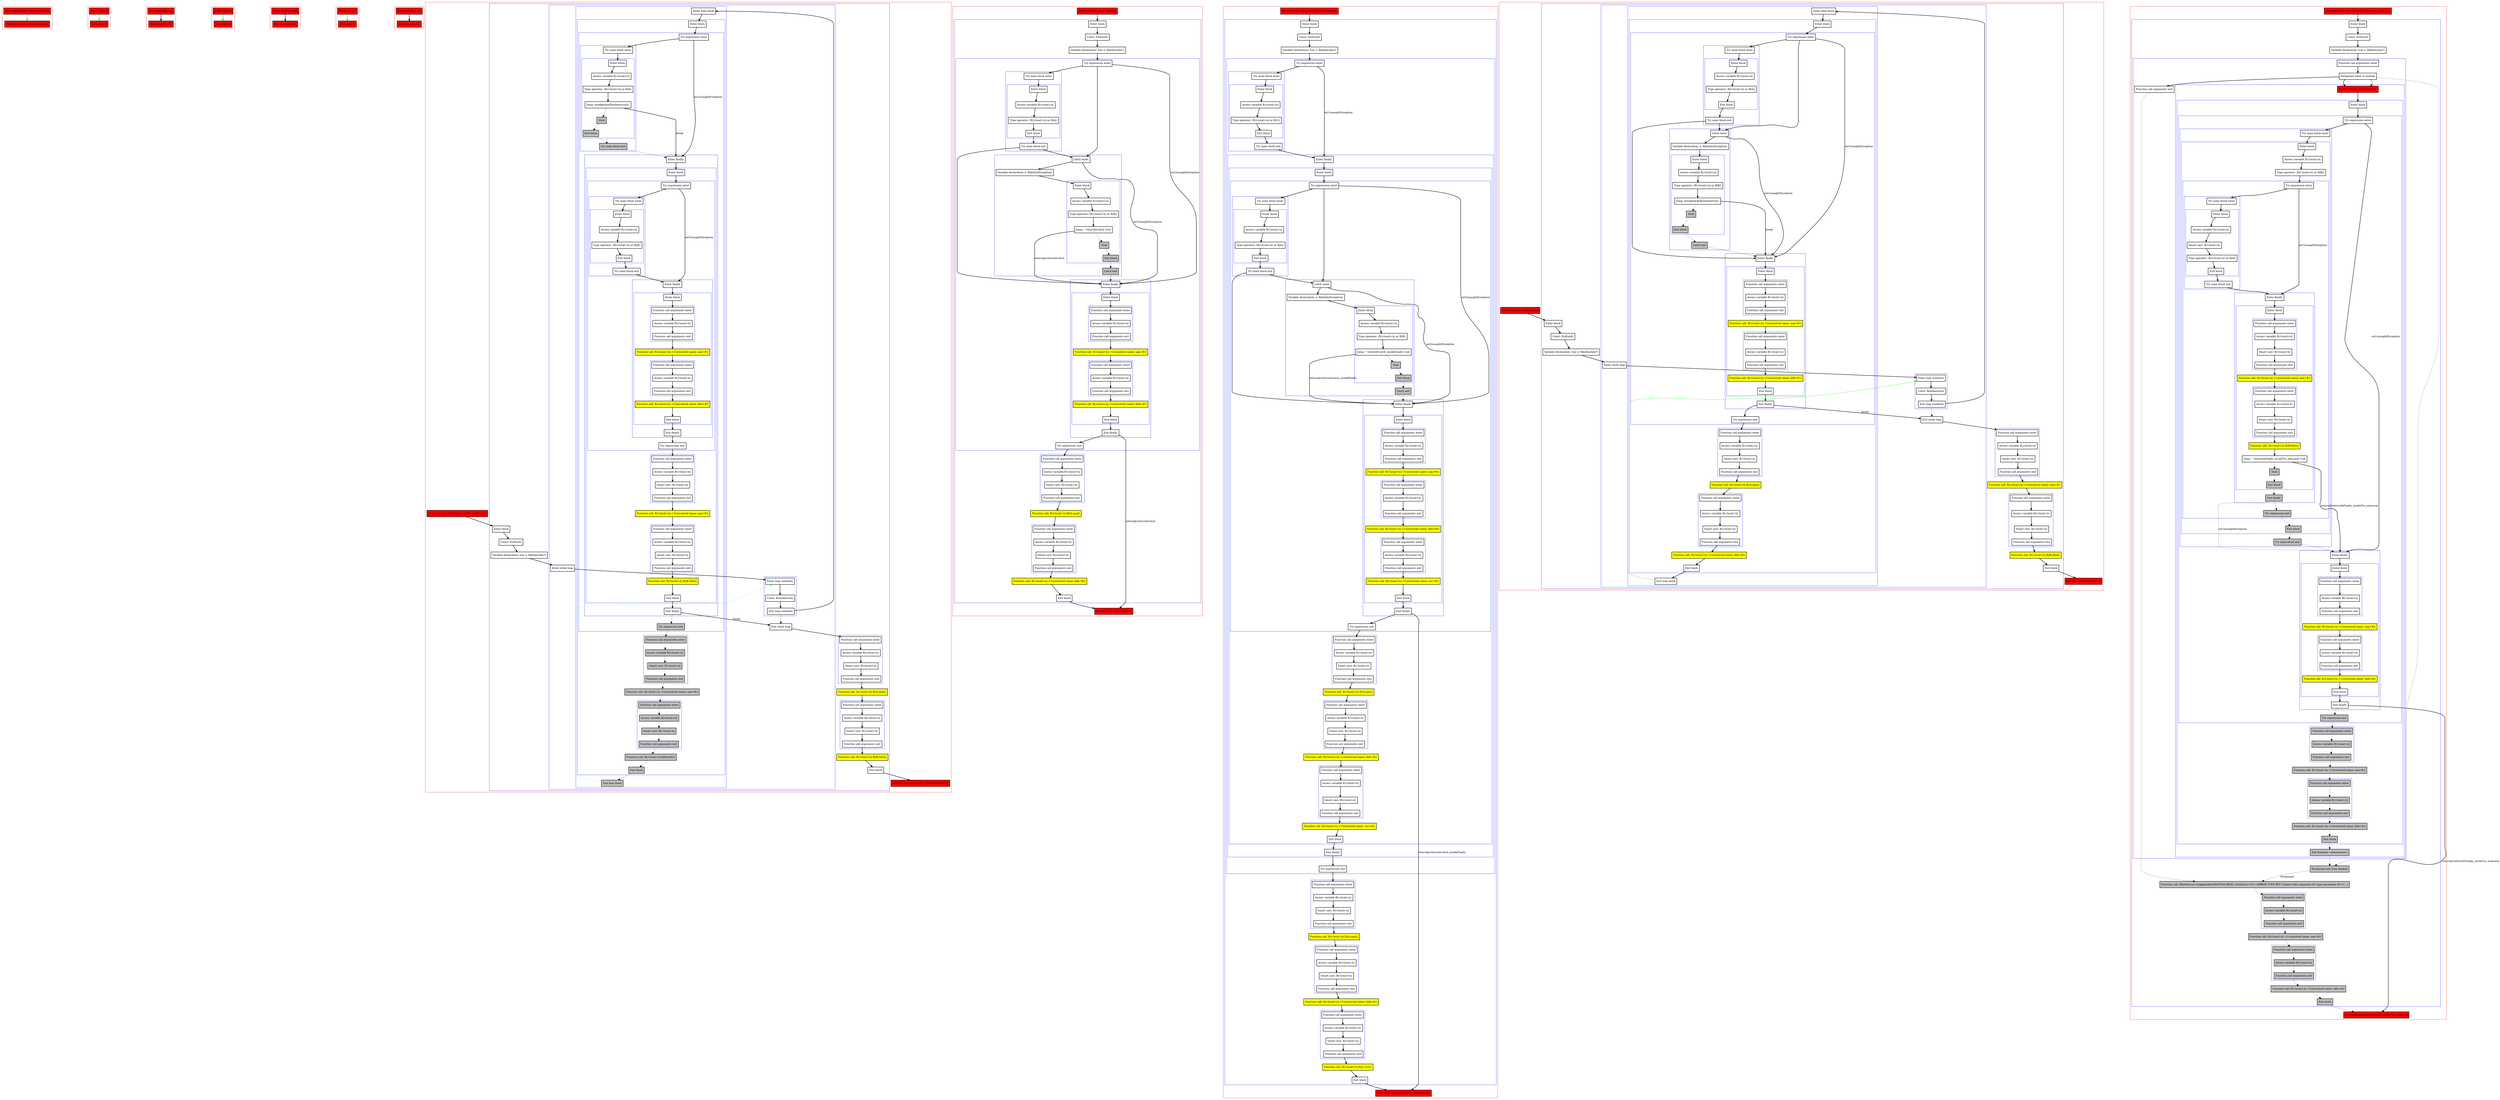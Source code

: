 digraph castInTryWithJump_fir_kt {
    graph [nodesep=3]
    node [shape=box penwidth=2]
    edge [penwidth=2]

    subgraph cluster_0 {
        color=red
        0 [label="Enter file castInTryWithJump.fir.kt" style="filled" fillcolor=red];
        1 [label="Exit file castInTryWithJump.fir.kt" style="filled" fillcolor=red];
    }
    0 -> {1} [color=green];

    subgraph cluster_1 {
        color=red
        2 [label="Enter class A" style="filled" fillcolor=red];
        3 [label="Exit class A" style="filled" fillcolor=red];
    }
    2 -> {3} [color=green];

    subgraph cluster_2 {
        color=red
        4 [label="Enter function aaa" style="filled" fillcolor=red];
        5 [label="Exit function aaa" style="filled" fillcolor=red];
    }
    4 -> {5};

    subgraph cluster_3 {
        color=red
        6 [label="Enter class B" style="filled" fillcolor=red];
        7 [label="Exit class B" style="filled" fillcolor=red];
    }
    6 -> {7} [color=green];

    subgraph cluster_4 {
        color=red
        8 [label="Enter function bbb" style="filled" fillcolor=red];
        9 [label="Exit function bbb" style="filled" fillcolor=red];
    }
    8 -> {9};

    subgraph cluster_5 {
        color=red
        10 [label="Enter class C" style="filled" fillcolor=red];
        11 [label="Exit class C" style="filled" fillcolor=red];
    }
    10 -> {11} [color=green];

    subgraph cluster_6 {
        color=red
        12 [label="Enter function ccc" style="filled" fillcolor=red];
        13 [label="Exit function ccc" style="filled" fillcolor=red];
    }
    12 -> {13};

    subgraph cluster_7 {
        color=red
        14 [label="Enter function breakInTry_withNestedFinally" style="filled" fillcolor=red];
        subgraph cluster_8 {
            color=blue
            15 [label="Enter block"];
            16 [label="Const: Null(null)"];
            17 [label="Variable declaration: lvar x: R|kotlin/Any?|"];
            subgraph cluster_9 {
                color=blue
                18 [label="Enter while loop"];
                subgraph cluster_10 {
                    color=blue
                    19 [label="Enter loop condition"];
                    20 [label="Const: Boolean(true)"];
                    21 [label="Exit loop condition"];
                }
                subgraph cluster_11 {
                    color=blue
                    22 [label="Enter loop block"];
                    subgraph cluster_12 {
                        color=blue
                        23 [label="Enter block"];
                        subgraph cluster_13 {
                            color=blue
                            24 [label="Try expression enter"];
                            subgraph cluster_14 {
                                color=blue
                                25 [label="Try main block enter"];
                                subgraph cluster_15 {
                                    color=blue
                                    26 [label="Enter block"];
                                    27 [label="Access variable R|<local>/x|"];
                                    28 [label="Type operator: (R|<local>/x| as R|A|)"];
                                    29 [label="Jump: break@@@[Boolean(true)] "];
                                    30 [label="Stub" style="filled" fillcolor=gray];
                                    31 [label="Exit block" style="filled" fillcolor=gray];
                                }
                                32 [label="Try main block exit" style="filled" fillcolor=gray];
                            }
                            subgraph cluster_16 {
                                color=blue
                                33 [label="Enter finally"];
                                subgraph cluster_17 {
                                    color=blue
                                    34 [label="Enter block"];
                                    subgraph cluster_18 {
                                        color=blue
                                        35 [label="Try expression enter"];
                                        subgraph cluster_19 {
                                            color=blue
                                            36 [label="Try main block enter"];
                                            subgraph cluster_20 {
                                                color=blue
                                                37 [label="Enter block"];
                                                38 [label="Access variable R|<local>/x|"];
                                                39 [label="Type operator: (R|<local>/x| as R|B|)"];
                                                40 [label="Exit block"];
                                            }
                                            41 [label="Try main block exit"];
                                        }
                                        subgraph cluster_21 {
                                            color=blue
                                            42 [label="Enter finally"];
                                            subgraph cluster_22 {
                                                color=blue
                                                43 [label="Enter block"];
                                                subgraph cluster_23 {
                                                    color=blue
                                                    44 [label="Function call arguments enter"];
                                                    45 [label="Access variable R|<local>/x|"];
                                                    46 [label="Function call arguments exit"];
                                                }
                                                47 [label="Function call: R|<local>/x|.<Unresolved name: aaa>#()" style="filled" fillcolor=yellow];
                                                subgraph cluster_24 {
                                                    color=blue
                                                    48 [label="Function call arguments enter"];
                                                    49 [label="Access variable R|<local>/x|"];
                                                    50 [label="Function call arguments exit"];
                                                }
                                                51 [label="Function call: R|<local>/x|.<Unresolved name: bbb>#()" style="filled" fillcolor=yellow];
                                                52 [label="Exit block"];
                                            }
                                            53 [label="Exit finally"];
                                        }
                                        54 [label="Try expression exit"];
                                    }
                                    subgraph cluster_25 {
                                        color=blue
                                        55 [label="Function call arguments enter"];
                                        56 [label="Access variable R|<local>/x|"];
                                        57 [label="Smart cast: R|<local>/x|"];
                                        58 [label="Function call arguments exit"];
                                    }
                                    59 [label="Function call: R|<local>/x|.<Unresolved name: aaa>#()" style="filled" fillcolor=yellow];
                                    subgraph cluster_26 {
                                        color=blue
                                        60 [label="Function call arguments enter"];
                                        61 [label="Access variable R|<local>/x|"];
                                        62 [label="Smart cast: R|<local>/x|"];
                                        63 [label="Function call arguments exit"];
                                    }
                                    64 [label="Function call: R|<local>/x|.R|/B.bbb|()" style="filled" fillcolor=yellow];
                                    65 [label="Exit block"];
                                }
                                66 [label="Exit finally"];
                            }
                            67 [label="Try expression exit" style="filled" fillcolor=gray];
                        }
                        subgraph cluster_27 {
                            color=blue
                            68 [label="Function call arguments enter" style="filled" fillcolor=gray];
                            69 [label="Access variable R|<local>/x|" style="filled" fillcolor=gray];
                            70 [label="Smart cast: R|<local>/x|" style="filled" fillcolor=gray];
                            71 [label="Function call arguments exit" style="filled" fillcolor=gray];
                        }
                        72 [label="Function call: R|<local>/x|.<Unresolved name: aaa>#()" style="filled" fillcolor=gray];
                        subgraph cluster_28 {
                            color=blue
                            73 [label="Function call arguments enter" style="filled" fillcolor=gray];
                            74 [label="Access variable R|<local>/x|" style="filled" fillcolor=gray];
                            75 [label="Smart cast: R|<local>/x|" style="filled" fillcolor=gray];
                            76 [label="Function call arguments exit" style="filled" fillcolor=gray];
                        }
                        77 [label="Function call: R|<local>/x|.R|/B.bbb|()" style="filled" fillcolor=gray];
                        78 [label="Exit block" style="filled" fillcolor=gray];
                    }
                    79 [label="Exit loop block" style="filled" fillcolor=gray];
                }
                80 [label="Exit while loop"];
            }
            subgraph cluster_29 {
                color=blue
                81 [label="Function call arguments enter"];
                82 [label="Access variable R|<local>/x|"];
                83 [label="Smart cast: R|<local>/x|"];
                84 [label="Function call arguments exit"];
            }
            85 [label="Function call: R|<local>/x|.R|/A.aaa|()" style="filled" fillcolor=yellow];
            subgraph cluster_30 {
                color=blue
                86 [label="Function call arguments enter"];
                87 [label="Access variable R|<local>/x|"];
                88 [label="Smart cast: R|<local>/x|"];
                89 [label="Function call arguments exit"];
            }
            90 [label="Function call: R|<local>/x|.R|/B.bbb|()" style="filled" fillcolor=yellow];
            91 [label="Exit block"];
        }
        92 [label="Exit function breakInTry_withNestedFinally" style="filled" fillcolor=red];
    }
    14 -> {15};
    15 -> {16};
    16 -> {17};
    17 -> {18};
    18 -> {19};
    19 -> {20};
    20 -> {21};
    21 -> {22};
    21 -> {80} [style=dotted];
    22 -> {23};
    23 -> {24};
    24 -> {25};
    24 -> {33} [label="onUncaughtException"];
    25 -> {26};
    26 -> {27};
    27 -> {28};
    28 -> {29};
    29 -> {33} [label="break"];
    29 -> {30} [style=dotted];
    30 -> {31} [style=dotted];
    31 -> {32} [style=dotted];
    32 -> {33} [style=dotted];
    33 -> {34};
    34 -> {35};
    35 -> {36};
    35 -> {42} [label="onUncaughtException"];
    36 -> {37};
    37 -> {38};
    38 -> {39};
    39 -> {40};
    40 -> {41};
    41 -> {42};
    42 -> {43};
    43 -> {44};
    44 -> {45};
    45 -> {46};
    46 -> {47};
    47 -> {48};
    48 -> {49};
    49 -> {50};
    50 -> {51};
    51 -> {52};
    52 -> {53};
    53 -> {54};
    54 -> {55};
    55 -> {56};
    56 -> {57};
    57 -> {58};
    58 -> {59};
    59 -> {60};
    60 -> {61};
    61 -> {62};
    62 -> {63};
    63 -> {64};
    64 -> {65};
    65 -> {66};
    66 -> {80} [label="break"];
    66 -> {67} [style=dotted];
    67 -> {68} [style=dotted];
    68 -> {69} [style=dotted];
    69 -> {70} [style=dotted];
    70 -> {71} [style=dotted];
    71 -> {72} [style=dotted];
    72 -> {73} [style=dotted];
    73 -> {74} [style=dotted];
    74 -> {75} [style=dotted];
    75 -> {76} [style=dotted];
    76 -> {77} [style=dotted];
    77 -> {78} [style=dotted];
    78 -> {79} [style=dotted];
    79 -> {19} [color=green style=dotted];
    80 -> {81};
    81 -> {82};
    82 -> {83};
    83 -> {84};
    84 -> {85};
    85 -> {86};
    86 -> {87};
    87 -> {88};
    88 -> {89};
    89 -> {90};
    90 -> {91};
    91 -> {92};

    subgraph cluster_31 {
        color=red
        93 [label="Enter function returnInCatch" style="filled" fillcolor=red];
        subgraph cluster_32 {
            color=blue
            94 [label="Enter block"];
            95 [label="Const: Null(null)"];
            96 [label="Variable declaration: lvar x: R|kotlin/Any?|"];
            subgraph cluster_33 {
                color=blue
                97 [label="Try expression enter"];
                subgraph cluster_34 {
                    color=blue
                    98 [label="Try main block enter"];
                    subgraph cluster_35 {
                        color=blue
                        99 [label="Enter block"];
                        100 [label="Access variable R|<local>/x|"];
                        101 [label="Type operator: (R|<local>/x| as R|A|)"];
                        102 [label="Exit block"];
                    }
                    103 [label="Try main block exit"];
                }
                subgraph cluster_36 {
                    color=blue
                    104 [label="Catch enter"];
                    105 [label="Variable declaration: e: R|kotlin/Exception|"];
                    subgraph cluster_37 {
                        color=blue
                        106 [label="Enter block"];
                        107 [label="Access variable R|<local>/x|"];
                        108 [label="Type operator: (R|<local>/x| as R|B|)"];
                        109 [label="Jump: ^returnInCatch Unit"];
                        110 [label="Stub" style="filled" fillcolor=gray];
                        111 [label="Exit block" style="filled" fillcolor=gray];
                    }
                    112 [label="Catch exit" style="filled" fillcolor=gray];
                }
                subgraph cluster_38 {
                    color=blue
                    113 [label="Enter finally"];
                    subgraph cluster_39 {
                        color=blue
                        114 [label="Enter block"];
                        subgraph cluster_40 {
                            color=blue
                            115 [label="Function call arguments enter"];
                            116 [label="Access variable R|<local>/x|"];
                            117 [label="Function call arguments exit"];
                        }
                        118 [label="Function call: R|<local>/x|.<Unresolved name: aaa>#()" style="filled" fillcolor=yellow];
                        subgraph cluster_41 {
                            color=blue
                            119 [label="Function call arguments enter"];
                            120 [label="Access variable R|<local>/x|"];
                            121 [label="Function call arguments exit"];
                        }
                        122 [label="Function call: R|<local>/x|.<Unresolved name: bbb>#()" style="filled" fillcolor=yellow];
                        123 [label="Exit block"];
                    }
                    124 [label="Exit finally"];
                }
                125 [label="Try expression exit"];
            }
            subgraph cluster_42 {
                color=blue
                126 [label="Function call arguments enter"];
                127 [label="Access variable R|<local>/x|"];
                128 [label="Smart cast: R|<local>/x|"];
                129 [label="Function call arguments exit"];
            }
            130 [label="Function call: R|<local>/x|.R|/A.aaa|()" style="filled" fillcolor=yellow];
            subgraph cluster_43 {
                color=blue
                131 [label="Function call arguments enter"];
                132 [label="Access variable R|<local>/x|"];
                133 [label="Smart cast: R|<local>/x|"];
                134 [label="Function call arguments exit"];
            }
            135 [label="Function call: R|<local>/x|.<Unresolved name: bbb>#()" style="filled" fillcolor=yellow];
            136 [label="Exit block"];
        }
        137 [label="Exit function returnInCatch" style="filled" fillcolor=red];
    }
    93 -> {94};
    94 -> {95};
    95 -> {96};
    96 -> {97};
    97 -> {98 104};
    97 -> {113} [label="onUncaughtException"];
    98 -> {99};
    99 -> {100};
    100 -> {101};
    101 -> {102};
    102 -> {103};
    103 -> {104 113};
    104 -> {105};
    104 -> {113} [label="onUncaughtException"];
    105 -> {106};
    106 -> {107};
    107 -> {108};
    108 -> {109};
    109 -> {113} [label="return@/returnInCatch"];
    109 -> {110} [style=dotted];
    110 -> {111} [style=dotted];
    111 -> {112} [style=dotted];
    112 -> {113} [style=dotted];
    113 -> {114};
    114 -> {115};
    115 -> {116};
    116 -> {117};
    117 -> {118};
    118 -> {119};
    119 -> {120};
    120 -> {121};
    121 -> {122};
    122 -> {123};
    123 -> {124};
    124 -> {125};
    124 -> {137} [label="return@/returnInCatch"];
    125 -> {126};
    126 -> {127};
    127 -> {128};
    128 -> {129};
    129 -> {130};
    130 -> {131};
    131 -> {132};
    132 -> {133};
    133 -> {134};
    134 -> {135};
    135 -> {136};
    136 -> {137};

    subgraph cluster_44 {
        color=red
        138 [label="Enter function returnInCatch_insideFinally" style="filled" fillcolor=red];
        subgraph cluster_45 {
            color=blue
            139 [label="Enter block"];
            140 [label="Const: Null(null)"];
            141 [label="Variable declaration: lvar x: R|kotlin/Any?|"];
            subgraph cluster_46 {
                color=blue
                142 [label="Try expression enter"];
                subgraph cluster_47 {
                    color=blue
                    143 [label="Try main block enter"];
                    subgraph cluster_48 {
                        color=blue
                        144 [label="Enter block"];
                        145 [label="Access variable R|<local>/x|"];
                        146 [label="Type operator: (R|<local>/x| as R|C|)"];
                        147 [label="Exit block"];
                    }
                    148 [label="Try main block exit"];
                }
                subgraph cluster_49 {
                    color=blue
                    149 [label="Enter finally"];
                    subgraph cluster_50 {
                        color=blue
                        150 [label="Enter block"];
                        subgraph cluster_51 {
                            color=blue
                            151 [label="Try expression enter"];
                            subgraph cluster_52 {
                                color=blue
                                152 [label="Try main block enter"];
                                subgraph cluster_53 {
                                    color=blue
                                    153 [label="Enter block"];
                                    154 [label="Access variable R|<local>/x|"];
                                    155 [label="Type operator: (R|<local>/x| as R|A|)"];
                                    156 [label="Exit block"];
                                }
                                157 [label="Try main block exit"];
                            }
                            subgraph cluster_54 {
                                color=blue
                                158 [label="Catch enter"];
                                159 [label="Variable declaration: e: R|kotlin/Exception|"];
                                subgraph cluster_55 {
                                    color=blue
                                    160 [label="Enter block"];
                                    161 [label="Access variable R|<local>/x|"];
                                    162 [label="Type operator: (R|<local>/x| as R|B|)"];
                                    163 [label="Jump: ^returnInCatch_insideFinally Unit"];
                                    164 [label="Stub" style="filled" fillcolor=gray];
                                    165 [label="Exit block" style="filled" fillcolor=gray];
                                }
                                166 [label="Catch exit" style="filled" fillcolor=gray];
                            }
                            subgraph cluster_56 {
                                color=blue
                                167 [label="Enter finally"];
                                subgraph cluster_57 {
                                    color=blue
                                    168 [label="Enter block"];
                                    subgraph cluster_58 {
                                        color=blue
                                        169 [label="Function call arguments enter"];
                                        170 [label="Access variable R|<local>/x|"];
                                        171 [label="Function call arguments exit"];
                                    }
                                    172 [label="Function call: R|<local>/x|.<Unresolved name: aaa>#()" style="filled" fillcolor=yellow];
                                    subgraph cluster_59 {
                                        color=blue
                                        173 [label="Function call arguments enter"];
                                        174 [label="Access variable R|<local>/x|"];
                                        175 [label="Function call arguments exit"];
                                    }
                                    176 [label="Function call: R|<local>/x|.<Unresolved name: bbb>#()" style="filled" fillcolor=yellow];
                                    subgraph cluster_60 {
                                        color=blue
                                        177 [label="Function call arguments enter"];
                                        178 [label="Access variable R|<local>/x|"];
                                        179 [label="Function call arguments exit"];
                                    }
                                    180 [label="Function call: R|<local>/x|.<Unresolved name: ccc>#()" style="filled" fillcolor=yellow];
                                    181 [label="Exit block"];
                                }
                                182 [label="Exit finally"];
                            }
                            183 [label="Try expression exit"];
                        }
                        subgraph cluster_61 {
                            color=blue
                            184 [label="Function call arguments enter"];
                            185 [label="Access variable R|<local>/x|"];
                            186 [label="Smart cast: R|<local>/x|"];
                            187 [label="Function call arguments exit"];
                        }
                        188 [label="Function call: R|<local>/x|.R|/A.aaa|()" style="filled" fillcolor=yellow];
                        subgraph cluster_62 {
                            color=blue
                            189 [label="Function call arguments enter"];
                            190 [label="Access variable R|<local>/x|"];
                            191 [label="Smart cast: R|<local>/x|"];
                            192 [label="Function call arguments exit"];
                        }
                        193 [label="Function call: R|<local>/x|.<Unresolved name: bbb>#()" style="filled" fillcolor=yellow];
                        subgraph cluster_63 {
                            color=blue
                            194 [label="Function call arguments enter"];
                            195 [label="Access variable R|<local>/x|"];
                            196 [label="Smart cast: R|<local>/x|"];
                            197 [label="Function call arguments exit"];
                        }
                        198 [label="Function call: R|<local>/x|.<Unresolved name: ccc>#()" style="filled" fillcolor=yellow];
                        199 [label="Exit block"];
                    }
                    200 [label="Exit finally"];
                }
                201 [label="Try expression exit"];
            }
            subgraph cluster_64 {
                color=blue
                202 [label="Function call arguments enter"];
                203 [label="Access variable R|<local>/x|"];
                204 [label="Smart cast: R|<local>/x|"];
                205 [label="Function call arguments exit"];
            }
            206 [label="Function call: R|<local>/x|.R|/A.aaa|()" style="filled" fillcolor=yellow];
            subgraph cluster_65 {
                color=blue
                207 [label="Function call arguments enter"];
                208 [label="Access variable R|<local>/x|"];
                209 [label="Smart cast: R|<local>/x|"];
                210 [label="Function call arguments exit"];
            }
            211 [label="Function call: R|<local>/x|.<Unresolved name: bbb>#()" style="filled" fillcolor=yellow];
            subgraph cluster_66 {
                color=blue
                212 [label="Function call arguments enter"];
                213 [label="Access variable R|<local>/x|"];
                214 [label="Smart cast: R|<local>/x|"];
                215 [label="Function call arguments exit"];
            }
            216 [label="Function call: R|<local>/x|.R|/C.ccc|()" style="filled" fillcolor=yellow];
            217 [label="Exit block"];
        }
        218 [label="Exit function returnInCatch_insideFinally" style="filled" fillcolor=red];
    }
    138 -> {139};
    139 -> {140};
    140 -> {141};
    141 -> {142};
    142 -> {143};
    142 -> {149} [label="onUncaughtException"];
    143 -> {144};
    144 -> {145};
    145 -> {146};
    146 -> {147};
    147 -> {148};
    148 -> {149};
    149 -> {150};
    150 -> {151};
    151 -> {152 158};
    151 -> {167} [label="onUncaughtException"];
    152 -> {153};
    153 -> {154};
    154 -> {155};
    155 -> {156};
    156 -> {157};
    157 -> {158 167};
    158 -> {159};
    158 -> {167} [label="onUncaughtException"];
    159 -> {160};
    160 -> {161};
    161 -> {162};
    162 -> {163};
    163 -> {167} [label="return@/returnInCatch_insideFinally"];
    163 -> {164} [style=dotted];
    164 -> {165} [style=dotted];
    165 -> {166} [style=dotted];
    166 -> {167} [style=dotted];
    167 -> {168};
    168 -> {169};
    169 -> {170};
    170 -> {171};
    171 -> {172};
    172 -> {173};
    173 -> {174};
    174 -> {175};
    175 -> {176};
    176 -> {177};
    177 -> {178};
    178 -> {179};
    179 -> {180};
    180 -> {181};
    181 -> {182};
    182 -> {183};
    182 -> {218} [label="return@/returnInCatch_insideFinally"];
    183 -> {184};
    184 -> {185};
    185 -> {186};
    186 -> {187};
    187 -> {188};
    188 -> {189};
    189 -> {190};
    190 -> {191};
    191 -> {192};
    192 -> {193};
    193 -> {194};
    194 -> {195};
    195 -> {196};
    196 -> {197};
    197 -> {198};
    198 -> {199};
    199 -> {200};
    200 -> {201};
    201 -> {202};
    202 -> {203};
    203 -> {204};
    204 -> {205};
    205 -> {206};
    206 -> {207};
    207 -> {208};
    208 -> {209};
    209 -> {210};
    210 -> {211};
    211 -> {212};
    212 -> {213};
    213 -> {214};
    214 -> {215};
    215 -> {216};
    216 -> {217};
    217 -> {218};

    subgraph cluster_67 {
        color=red
        219 [label="Enter function breakInCatch" style="filled" fillcolor=red];
        subgraph cluster_68 {
            color=blue
            220 [label="Enter block"];
            221 [label="Const: Null(null)"];
            222 [label="Variable declaration: lvar x: R|kotlin/Any?|"];
            subgraph cluster_69 {
                color=blue
                223 [label="Enter while loop"];
                subgraph cluster_70 {
                    color=blue
                    224 [label="Enter loop condition"];
                    225 [label="Const: Boolean(true)"];
                    226 [label="Exit loop condition"];
                }
                subgraph cluster_71 {
                    color=blue
                    227 [label="Enter loop block"];
                    subgraph cluster_72 {
                        color=blue
                        228 [label="Enter block"];
                        subgraph cluster_73 {
                            color=blue
                            229 [label="Try expression enter"];
                            subgraph cluster_74 {
                                color=blue
                                230 [label="Try main block enter"];
                                subgraph cluster_75 {
                                    color=blue
                                    231 [label="Enter block"];
                                    232 [label="Access variable R|<local>/x|"];
                                    233 [label="Type operator: (R|<local>/x| as R|A|)"];
                                    234 [label="Exit block"];
                                }
                                235 [label="Try main block exit"];
                            }
                            subgraph cluster_76 {
                                color=blue
                                236 [label="Catch enter"];
                                237 [label="Variable declaration: e: R|kotlin/Exception|"];
                                subgraph cluster_77 {
                                    color=blue
                                    238 [label="Enter block"];
                                    239 [label="Access variable R|<local>/x|"];
                                    240 [label="Type operator: (R|<local>/x| as R|B|)"];
                                    241 [label="Jump: break@@@[Boolean(true)] "];
                                    242 [label="Stub" style="filled" fillcolor=gray];
                                    243 [label="Exit block" style="filled" fillcolor=gray];
                                }
                                244 [label="Catch exit" style="filled" fillcolor=gray];
                            }
                            subgraph cluster_78 {
                                color=blue
                                245 [label="Enter finally"];
                                subgraph cluster_79 {
                                    color=blue
                                    246 [label="Enter block"];
                                    subgraph cluster_80 {
                                        color=blue
                                        247 [label="Function call arguments enter"];
                                        248 [label="Access variable R|<local>/x|"];
                                        249 [label="Function call arguments exit"];
                                    }
                                    250 [label="Function call: R|<local>/x|.<Unresolved name: aaa>#()" style="filled" fillcolor=yellow];
                                    subgraph cluster_81 {
                                        color=blue
                                        251 [label="Function call arguments enter"];
                                        252 [label="Access variable R|<local>/x|"];
                                        253 [label="Function call arguments exit"];
                                    }
                                    254 [label="Function call: R|<local>/x|.<Unresolved name: bbb>#()" style="filled" fillcolor=yellow];
                                    255 [label="Exit block"];
                                }
                                256 [label="Exit finally"];
                            }
                            257 [label="Try expression exit"];
                        }
                        subgraph cluster_82 {
                            color=blue
                            258 [label="Function call arguments enter"];
                            259 [label="Access variable R|<local>/x|"];
                            260 [label="Smart cast: R|<local>/x|"];
                            261 [label="Function call arguments exit"];
                        }
                        262 [label="Function call: R|<local>/x|.R|/A.aaa|()" style="filled" fillcolor=yellow];
                        subgraph cluster_83 {
                            color=blue
                            263 [label="Function call arguments enter"];
                            264 [label="Access variable R|<local>/x|"];
                            265 [label="Smart cast: R|<local>/x|"];
                            266 [label="Function call arguments exit"];
                        }
                        267 [label="Function call: R|<local>/x|.<Unresolved name: bbb>#()" style="filled" fillcolor=yellow];
                        268 [label="Exit block"];
                    }
                    269 [label="Exit loop block"];
                }
                270 [label="Exit while loop"];
            }
            subgraph cluster_84 {
                color=blue
                271 [label="Function call arguments enter"];
                272 [label="Access variable R|<local>/x|"];
                273 [label="Smart cast: R|<local>/x|"];
                274 [label="Function call arguments exit"];
            }
            275 [label="Function call: R|<local>/x|.<Unresolved name: aaa>#()" style="filled" fillcolor=yellow];
            subgraph cluster_85 {
                color=blue
                276 [label="Function call arguments enter"];
                277 [label="Access variable R|<local>/x|"];
                278 [label="Smart cast: R|<local>/x|"];
                279 [label="Function call arguments exit"];
            }
            280 [label="Function call: R|<local>/x|.R|/B.bbb|()" style="filled" fillcolor=yellow];
            281 [label="Exit block"];
        }
        282 [label="Exit function breakInCatch" style="filled" fillcolor=red];
    }
    219 -> {220};
    220 -> {221};
    221 -> {222};
    222 -> {223};
    223 -> {224};
    224 -> {225};
    225 -> {226};
    226 -> {227};
    226 -> {270} [style=dotted];
    227 -> {228};
    228 -> {229};
    229 -> {230 236};
    229 -> {245} [label="onUncaughtException"];
    230 -> {231};
    231 -> {232};
    232 -> {233};
    233 -> {234};
    234 -> {235};
    235 -> {236 245};
    236 -> {237};
    236 -> {245} [label="onUncaughtException"];
    237 -> {238};
    238 -> {239};
    239 -> {240};
    240 -> {241};
    241 -> {245} [label="break"];
    241 -> {242} [style=dotted];
    242 -> {243} [style=dotted];
    243 -> {244} [style=dotted];
    244 -> {245} [style=dotted];
    245 -> {246};
    246 -> {247};
    247 -> {248};
    248 -> {249};
    249 -> {250};
    250 -> {251};
    251 -> {252};
    252 -> {253};
    253 -> {254};
    254 -> {255};
    255 -> {256};
    256 -> {257};
    256 -> {270} [label="break"];
    257 -> {258};
    258 -> {259};
    259 -> {260};
    260 -> {261};
    261 -> {262};
    262 -> {263};
    263 -> {264};
    264 -> {265};
    265 -> {266};
    266 -> {267};
    267 -> {268};
    268 -> {269};
    269 -> {224} [color=green style=dashed];
    270 -> {271};
    271 -> {272};
    272 -> {273};
    273 -> {274};
    274 -> {275};
    275 -> {276};
    276 -> {277};
    277 -> {278};
    278 -> {279};
    279 -> {280};
    280 -> {281};
    281 -> {282};

    subgraph cluster_86 {
        color=red
        283 [label="Enter function returnInFinally_insideTry_nonLocal" style="filled" fillcolor=red];
        subgraph cluster_87 {
            color=blue
            284 [label="Enter block"];
            285 [label="Const: Null(null)"];
            286 [label="Variable declaration: lvar x: R|kotlin/Any?|"];
            subgraph cluster_88 {
                color=blue
                287 [label="Function call arguments enter"];
                288 [label="Postponed enter to lambda"];
                subgraph cluster_89 {
                    color=blue
                    289 [label="Enter function <anonymous>" style="filled" fillcolor=red];
                    subgraph cluster_90 {
                        color=blue
                        290 [label="Enter block"];
                        subgraph cluster_91 {
                            color=blue
                            291 [label="Try expression enter"];
                            subgraph cluster_92 {
                                color=blue
                                292 [label="Try main block enter"];
                                subgraph cluster_93 {
                                    color=blue
                                    293 [label="Enter block"];
                                    294 [label="Access variable R|<local>/x|"];
                                    295 [label="Type operator: (R|<local>/x| as R|B|)"];
                                    subgraph cluster_94 {
                                        color=blue
                                        296 [label="Try expression enter"];
                                        subgraph cluster_95 {
                                            color=blue
                                            297 [label="Try main block enter"];
                                            subgraph cluster_96 {
                                                color=blue
                                                298 [label="Enter block"];
                                                299 [label="Access variable R|<local>/x|"];
                                                300 [label="Smart cast: R|<local>/x|"];
                                                301 [label="Type operator: (R|<local>/x| as R|A|)"];
                                                302 [label="Exit block"];
                                            }
                                            303 [label="Try main block exit"];
                                        }
                                        subgraph cluster_97 {
                                            color=blue
                                            304 [label="Enter finally"];
                                            subgraph cluster_98 {
                                                color=blue
                                                305 [label="Enter block"];
                                                subgraph cluster_99 {
                                                    color=blue
                                                    306 [label="Function call arguments enter"];
                                                    307 [label="Access variable R|<local>/x|"];
                                                    308 [label="Smart cast: R|<local>/x|"];
                                                    309 [label="Function call arguments exit"];
                                                }
                                                310 [label="Function call: R|<local>/x|.<Unresolved name: aaa>#()" style="filled" fillcolor=yellow];
                                                subgraph cluster_100 {
                                                    color=blue
                                                    311 [label="Function call arguments enter"];
                                                    312 [label="Access variable R|<local>/x|"];
                                                    313 [label="Smart cast: R|<local>/x|"];
                                                    314 [label="Function call arguments exit"];
                                                }
                                                315 [label="Function call: R|<local>/x|.R|/B.bbb|()" style="filled" fillcolor=yellow];
                                                316 [label="Jump: ^returnInFinally_insideTry_nonLocal Unit"];
                                                317 [label="Stub" style="filled" fillcolor=gray];
                                                318 [label="Exit block" style="filled" fillcolor=gray];
                                            }
                                            319 [label="Exit finally" style="filled" fillcolor=gray];
                                        }
                                        320 [label="Try expression exit" style="filled" fillcolor=gray];
                                    }
                                    321 [label="Exit block" style="filled" fillcolor=gray];
                                }
                                322 [label="Try main block exit" style="filled" fillcolor=gray];
                            }
                            subgraph cluster_101 {
                                color=blue
                                323 [label="Enter finally"];
                                subgraph cluster_102 {
                                    color=blue
                                    324 [label="Enter block"];
                                    subgraph cluster_103 {
                                        color=blue
                                        325 [label="Function call arguments enter"];
                                        326 [label="Access variable R|<local>/x|"];
                                        327 [label="Function call arguments exit"];
                                    }
                                    328 [label="Function call: R|<local>/x|.<Unresolved name: aaa>#()" style="filled" fillcolor=yellow];
                                    subgraph cluster_104 {
                                        color=blue
                                        329 [label="Function call arguments enter"];
                                        330 [label="Access variable R|<local>/x|"];
                                        331 [label="Function call arguments exit"];
                                    }
                                    332 [label="Function call: R|<local>/x|.<Unresolved name: bbb>#()" style="filled" fillcolor=yellow];
                                    333 [label="Exit block"];
                                }
                                334 [label="Exit finally"];
                            }
                            335 [label="Try expression exit" style="filled" fillcolor=gray];
                        }
                        subgraph cluster_105 {
                            color=blue
                            336 [label="Function call arguments enter" style="filled" fillcolor=gray];
                            337 [label="Access variable R|<local>/x|" style="filled" fillcolor=gray];
                            338 [label="Function call arguments exit" style="filled" fillcolor=gray];
                        }
                        339 [label="Function call: R|<local>/x|.<Unresolved name: aaa>#()" style="filled" fillcolor=gray];
                        subgraph cluster_106 {
                            color=blue
                            340 [label="Function call arguments enter" style="filled" fillcolor=gray];
                            341 [label="Access variable R|<local>/x|" style="filled" fillcolor=gray];
                            342 [label="Function call arguments exit" style="filled" fillcolor=gray];
                        }
                        343 [label="Function call: R|<local>/x|.<Unresolved name: bbb>#()" style="filled" fillcolor=gray];
                        344 [label="Exit block" style="filled" fillcolor=gray];
                    }
                    345 [label="Exit function <anonymous>" style="filled" fillcolor=gray];
                }
                346 [label="Function call arguments exit"];
            }
            347 [label="Postponed exit from lambda" style="filled" fillcolor=gray];
            348 [label="Function call: R|kotlin/run<Inapplicable(INAPPLICABLE): kotlin/run>#|<<ERROR TYPE REF: Cannot infer argument for type parameter R>>(...)" style="filled" fillcolor=gray];
            subgraph cluster_107 {
                color=blue
                349 [label="Function call arguments enter" style="filled" fillcolor=gray];
                350 [label="Access variable R|<local>/x|" style="filled" fillcolor=gray];
                351 [label="Function call arguments exit" style="filled" fillcolor=gray];
            }
            352 [label="Function call: R|<local>/x|.<Unresolved name: aaa>#()" style="filled" fillcolor=gray];
            subgraph cluster_108 {
                color=blue
                353 [label="Function call arguments enter" style="filled" fillcolor=gray];
                354 [label="Access variable R|<local>/x|" style="filled" fillcolor=gray];
                355 [label="Function call arguments exit" style="filled" fillcolor=gray];
            }
            356 [label="Function call: R|<local>/x|.<Unresolved name: bbb>#()" style="filled" fillcolor=gray];
            357 [label="Exit block" style="filled" fillcolor=gray];
        }
        358 [label="Exit function returnInFinally_insideTry_nonLocal" style="filled" fillcolor=red];
    }
    283 -> {284};
    284 -> {285};
    285 -> {286};
    286 -> {287};
    287 -> {288};
    288 -> {289 346};
    288 -> {347} [style=dotted];
    288 -> {289} [style=dashed];
    289 -> {290};
    290 -> {291};
    291 -> {292};
    291 -> {323} [label="onUncaughtException"];
    292 -> {293};
    293 -> {294};
    294 -> {295};
    295 -> {296};
    296 -> {297};
    296 -> {304} [label="onUncaughtException"];
    297 -> {298};
    298 -> {299};
    299 -> {300};
    300 -> {301};
    301 -> {302};
    302 -> {303};
    303 -> {304};
    304 -> {305};
    305 -> {306};
    306 -> {307};
    307 -> {308};
    308 -> {309};
    309 -> {310};
    310 -> {311};
    311 -> {312};
    312 -> {313};
    313 -> {314};
    314 -> {315};
    315 -> {316};
    316 -> {323} [label="return@/returnInFinally_insideTry_nonLocal"];
    316 -> {317} [style=dotted];
    317 -> {318} [style=dotted];
    318 -> {319} [style=dotted];
    319 -> {323} [style=dotted label="onUncaughtException"];
    319 -> {320} [style=dotted];
    320 -> {321} [style=dotted];
    321 -> {322} [style=dotted];
    322 -> {323} [style=dotted];
    323 -> {324};
    324 -> {325};
    325 -> {326};
    326 -> {327};
    327 -> {328};
    328 -> {329};
    329 -> {330};
    330 -> {331};
    331 -> {332};
    332 -> {333};
    333 -> {334};
    334 -> {358} [label="return@/returnInFinally_insideTry_nonLocal"];
    334 -> {335} [style=dotted];
    335 -> {336} [style=dotted];
    336 -> {337} [style=dotted];
    337 -> {338} [style=dotted];
    338 -> {339} [style=dotted];
    339 -> {340} [style=dotted];
    340 -> {341} [style=dotted];
    341 -> {342} [style=dotted];
    342 -> {343} [style=dotted];
    343 -> {344} [style=dotted];
    344 -> {345} [style=dotted];
    345 -> {347} [style=dotted];
    346 -> {348} [style=dotted];
    347 -> {348} [style=dotted label="Postponed"];
    348 -> {349} [style=dotted];
    349 -> {350} [style=dotted];
    350 -> {351} [style=dotted];
    351 -> {352} [style=dotted];
    352 -> {353} [style=dotted];
    353 -> {354} [style=dotted];
    354 -> {355} [style=dotted];
    355 -> {356} [style=dotted];
    356 -> {357} [style=dotted];
    357 -> {358} [style=dotted];

}
